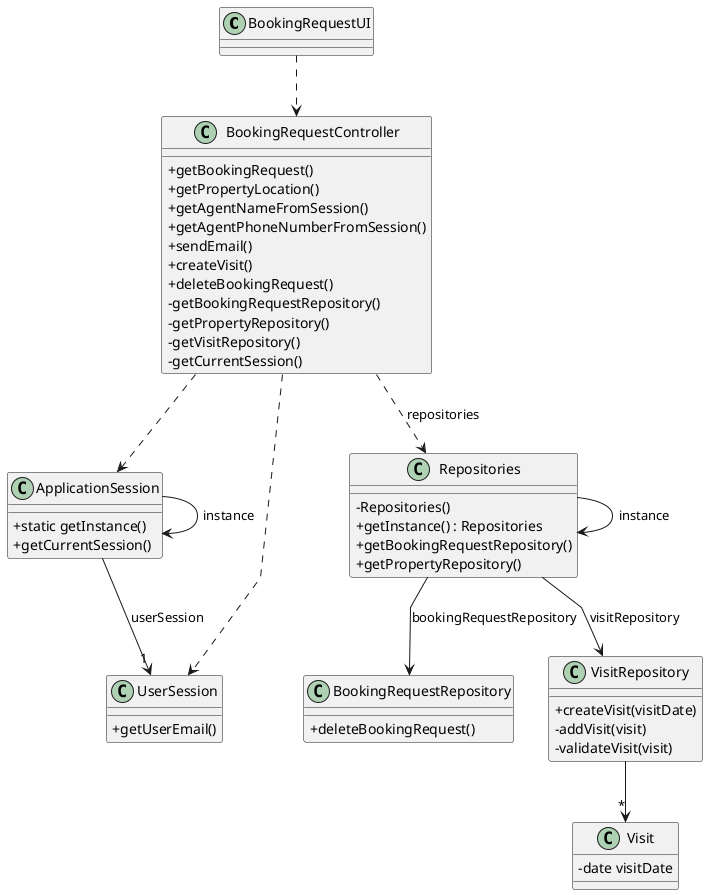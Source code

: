 @startuml
'skinparam monochrome true
skinparam packageStyle rectangle
skinparam shadowing false
skinparam linetype polyline
'skinparam linetype orto

skinparam classAttributeIconSize 0

'left to right direction

class BookingRequestUI

class BookingRequestController{
    + getBookingRequest()
    + getPropertyLocation()
    + getAgentNameFromSession()
    + getAgentPhoneNumberFromSession()
    + sendEmail()
    + createVisit()
    + deleteBookingRequest()
    - getBookingRequestRepository()
    - getPropertyRepository()
    - getVisitRepository()
    - getCurrentSession()
}

class BookingRequestRepository{
    + deleteBookingRequest()
}

class ApplicationSession{
    + static getInstance()
    + getCurrentSession()
}

class UserSession{
    + getUserEmail()
}

class Repositories {
    - Repositories()
    + getInstance() : Repositories
    + getBookingRequestRepository()
    + getPropertyRepository()
}

class VisitRepository {
    + createVisit(visitDate)
    - addVisit(visit)
    - validateVisit(visit)
}

class Visit{
    - date visitDate
}

BookingRequestUI ..> BookingRequestController

BookingRequestController ..> ApplicationSession
BookingRequestController ..> UserSession
BookingRequestController ..> Repositories : repositories

Repositories --> Repositories : instance
Repositories --> BookingRequestRepository : bookingRequestRepository
Repositories --> VisitRepository : visitRepository

ApplicationSession --> ApplicationSession : instance
ApplicationSession --> "1" UserSession : userSession

VisitRepository --> "*" Visit


@enduml